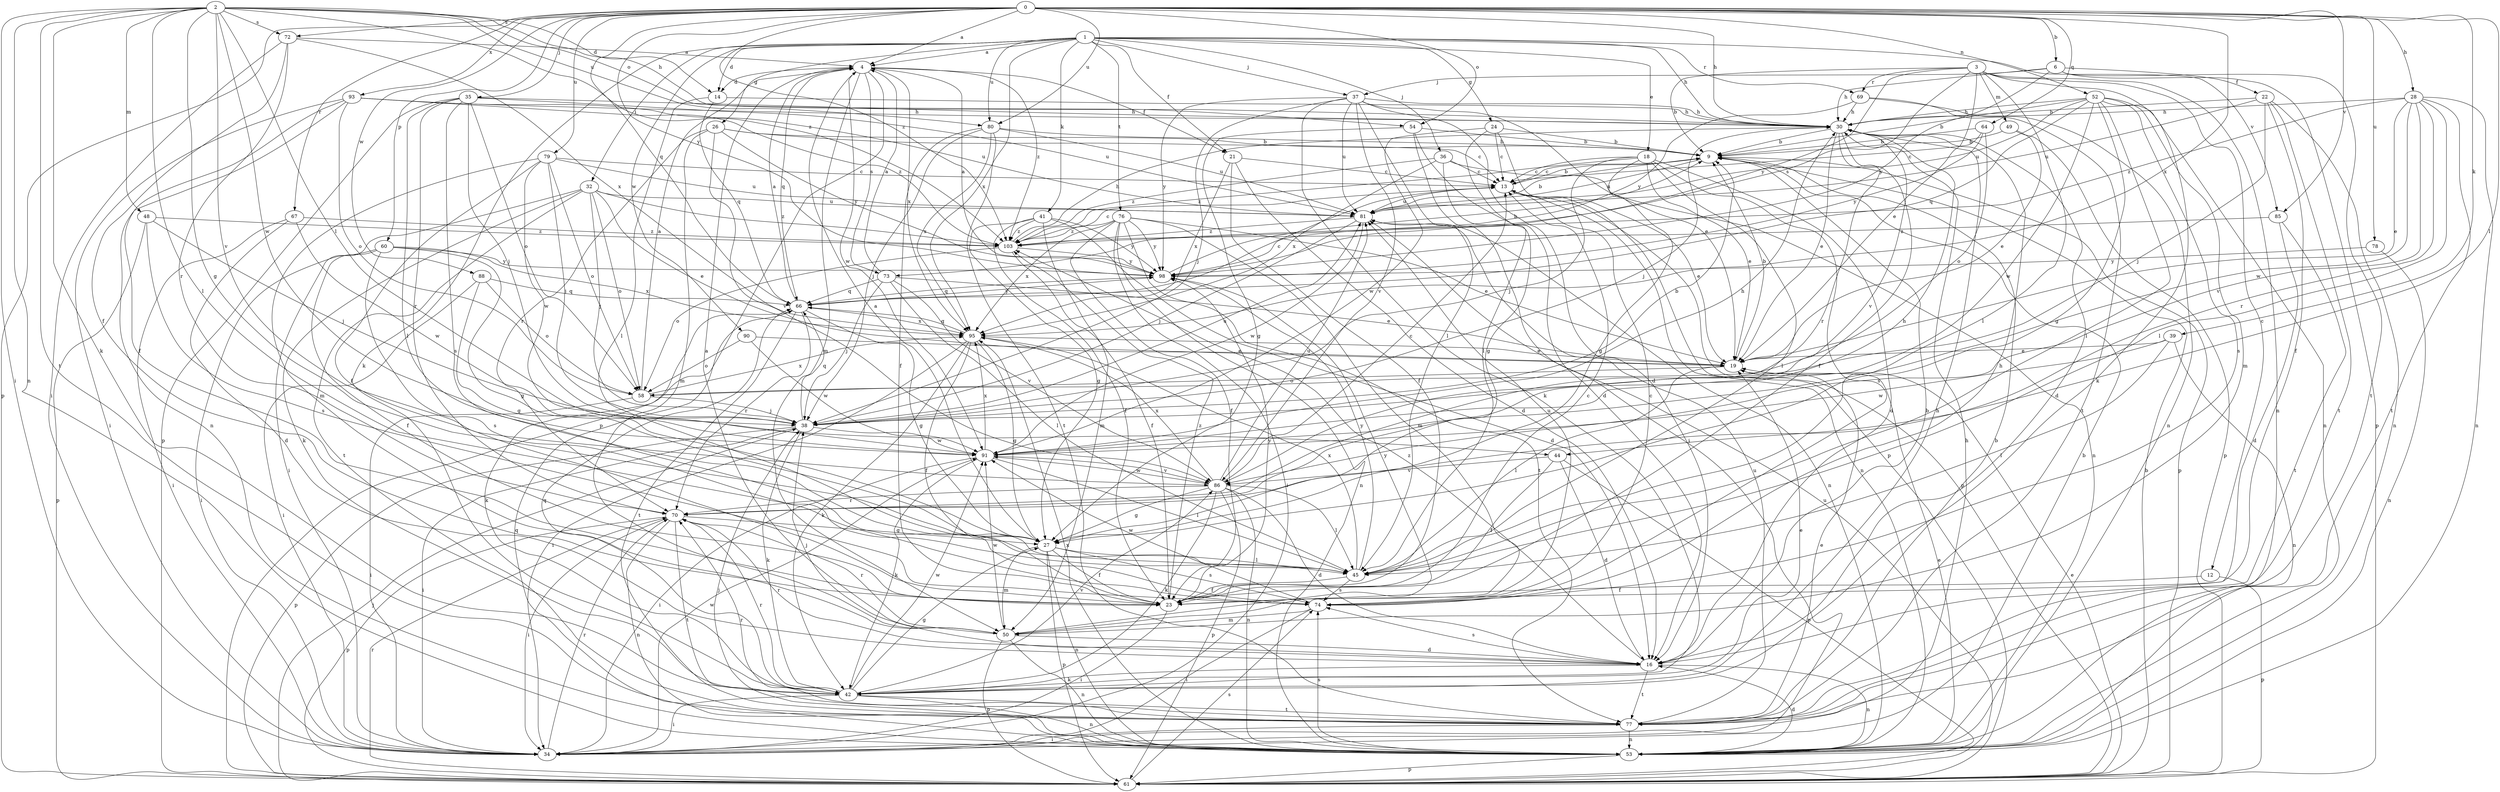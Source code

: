 strict digraph  {
0;
1;
2;
3;
4;
6;
9;
12;
13;
14;
16;
18;
19;
21;
22;
23;
24;
26;
27;
28;
30;
32;
34;
35;
36;
37;
38;
39;
41;
42;
44;
45;
48;
49;
50;
52;
53;
54;
58;
60;
61;
64;
66;
67;
69;
70;
72;
73;
74;
76;
77;
78;
79;
80;
81;
85;
86;
88;
90;
91;
93;
95;
98;
103;
0 -> 4  [label=a];
0 -> 6  [label=b];
0 -> 28  [label=h];
0 -> 30  [label=h];
0 -> 35  [label=j];
0 -> 39  [label=k];
0 -> 44  [label=l];
0 -> 52  [label=n];
0 -> 54  [label=o];
0 -> 60  [label=p];
0 -> 61  [label=p];
0 -> 64  [label=q];
0 -> 66  [label=q];
0 -> 67  [label=r];
0 -> 72  [label=s];
0 -> 78  [label=u];
0 -> 79  [label=u];
0 -> 80  [label=u];
0 -> 85  [label=v];
0 -> 88  [label=w];
0 -> 93  [label=x];
0 -> 95  [label=x];
0 -> 98  [label=y];
0 -> 103  [label=z];
1 -> 4  [label=a];
1 -> 14  [label=d];
1 -> 18  [label=e];
1 -> 21  [label=f];
1 -> 24  [label=g];
1 -> 26  [label=g];
1 -> 30  [label=h];
1 -> 32  [label=i];
1 -> 36  [label=j];
1 -> 37  [label=j];
1 -> 41  [label=k];
1 -> 42  [label=k];
1 -> 69  [label=r];
1 -> 76  [label=t];
1 -> 80  [label=u];
1 -> 85  [label=v];
1 -> 90  [label=w];
1 -> 95  [label=x];
2 -> 14  [label=d];
2 -> 27  [label=g];
2 -> 30  [label=h];
2 -> 34  [label=i];
2 -> 42  [label=k];
2 -> 44  [label=l];
2 -> 45  [label=l];
2 -> 48  [label=m];
2 -> 53  [label=n];
2 -> 54  [label=o];
2 -> 72  [label=s];
2 -> 77  [label=t];
2 -> 80  [label=u];
2 -> 86  [label=v];
2 -> 91  [label=w];
2 -> 103  [label=z];
3 -> 9  [label=b];
3 -> 12  [label=c];
3 -> 19  [label=e];
3 -> 42  [label=k];
3 -> 45  [label=l];
3 -> 49  [label=m];
3 -> 53  [label=n];
3 -> 69  [label=r];
3 -> 73  [label=s];
3 -> 98  [label=y];
4 -> 14  [label=d];
4 -> 21  [label=f];
4 -> 50  [label=m];
4 -> 61  [label=p];
4 -> 66  [label=q];
4 -> 73  [label=s];
4 -> 91  [label=w];
4 -> 95  [label=x];
4 -> 103  [label=z];
6 -> 22  [label=f];
6 -> 30  [label=h];
6 -> 37  [label=j];
6 -> 61  [label=p];
6 -> 77  [label=t];
6 -> 98  [label=y];
9 -> 13  [label=c];
9 -> 61  [label=p];
9 -> 81  [label=u];
12 -> 23  [label=f];
12 -> 61  [label=p];
13 -> 9  [label=b];
13 -> 19  [label=e];
13 -> 53  [label=n];
13 -> 61  [label=p];
13 -> 81  [label=u];
14 -> 30  [label=h];
14 -> 45  [label=l];
14 -> 66  [label=q];
16 -> 9  [label=b];
16 -> 38  [label=j];
16 -> 42  [label=k];
16 -> 53  [label=n];
16 -> 70  [label=r];
16 -> 74  [label=s];
16 -> 77  [label=t];
16 -> 103  [label=z];
18 -> 13  [label=c];
18 -> 16  [label=d];
18 -> 19  [label=e];
18 -> 27  [label=g];
18 -> 38  [label=j];
18 -> 45  [label=l];
18 -> 74  [label=s];
18 -> 103  [label=z];
19 -> 9  [label=b];
19 -> 45  [label=l];
19 -> 58  [label=o];
21 -> 13  [label=c];
21 -> 16  [label=d];
21 -> 23  [label=f];
21 -> 95  [label=x];
22 -> 23  [label=f];
22 -> 30  [label=h];
22 -> 38  [label=j];
22 -> 53  [label=n];
22 -> 77  [label=t];
22 -> 81  [label=u];
23 -> 13  [label=c];
23 -> 34  [label=i];
23 -> 98  [label=y];
23 -> 103  [label=z];
24 -> 9  [label=b];
24 -> 13  [label=c];
24 -> 45  [label=l];
24 -> 61  [label=p];
24 -> 91  [label=w];
26 -> 9  [label=b];
26 -> 13  [label=c];
26 -> 50  [label=m];
26 -> 70  [label=r];
26 -> 86  [label=v];
26 -> 98  [label=y];
27 -> 4  [label=a];
27 -> 23  [label=f];
27 -> 45  [label=l];
27 -> 50  [label=m];
27 -> 53  [label=n];
27 -> 61  [label=p];
27 -> 74  [label=s];
28 -> 19  [label=e];
28 -> 30  [label=h];
28 -> 45  [label=l];
28 -> 53  [label=n];
28 -> 70  [label=r];
28 -> 77  [label=t];
28 -> 86  [label=v];
28 -> 91  [label=w];
28 -> 103  [label=z];
30 -> 9  [label=b];
30 -> 16  [label=d];
30 -> 19  [label=e];
30 -> 23  [label=f];
30 -> 38  [label=j];
30 -> 70  [label=r];
30 -> 86  [label=v];
32 -> 19  [label=e];
32 -> 34  [label=i];
32 -> 38  [label=j];
32 -> 42  [label=k];
32 -> 58  [label=o];
32 -> 77  [label=t];
32 -> 81  [label=u];
32 -> 103  [label=z];
34 -> 9  [label=b];
34 -> 30  [label=h];
34 -> 70  [label=r];
34 -> 91  [label=w];
35 -> 30  [label=h];
35 -> 38  [label=j];
35 -> 45  [label=l];
35 -> 58  [label=o];
35 -> 61  [label=p];
35 -> 70  [label=r];
35 -> 74  [label=s];
35 -> 81  [label=u];
36 -> 13  [label=c];
36 -> 27  [label=g];
36 -> 53  [label=n];
36 -> 95  [label=x];
36 -> 103  [label=z];
37 -> 16  [label=d];
37 -> 19  [label=e];
37 -> 30  [label=h];
37 -> 38  [label=j];
37 -> 42  [label=k];
37 -> 45  [label=l];
37 -> 81  [label=u];
37 -> 86  [label=v];
37 -> 98  [label=y];
38 -> 9  [label=b];
38 -> 34  [label=i];
38 -> 42  [label=k];
38 -> 61  [label=p];
38 -> 66  [label=q];
38 -> 81  [label=u];
38 -> 91  [label=w];
39 -> 19  [label=e];
39 -> 45  [label=l];
39 -> 53  [label=n];
39 -> 91  [label=w];
41 -> 16  [label=d];
41 -> 23  [label=f];
41 -> 27  [label=g];
41 -> 50  [label=m];
41 -> 98  [label=y];
41 -> 103  [label=z];
42 -> 19  [label=e];
42 -> 27  [label=g];
42 -> 30  [label=h];
42 -> 34  [label=i];
42 -> 53  [label=n];
42 -> 66  [label=q];
42 -> 70  [label=r];
42 -> 77  [label=t];
42 -> 86  [label=v];
42 -> 91  [label=w];
44 -> 16  [label=d];
44 -> 23  [label=f];
44 -> 61  [label=p];
44 -> 86  [label=v];
45 -> 23  [label=f];
45 -> 74  [label=s];
45 -> 95  [label=x];
45 -> 98  [label=y];
48 -> 38  [label=j];
48 -> 61  [label=p];
48 -> 74  [label=s];
48 -> 103  [label=z];
49 -> 9  [label=b];
49 -> 19  [label=e];
49 -> 61  [label=p];
50 -> 4  [label=a];
50 -> 16  [label=d];
50 -> 53  [label=n];
50 -> 61  [label=p];
50 -> 70  [label=r];
50 -> 91  [label=w];
50 -> 98  [label=y];
52 -> 9  [label=b];
52 -> 27  [label=g];
52 -> 30  [label=h];
52 -> 45  [label=l];
52 -> 50  [label=m];
52 -> 53  [label=n];
52 -> 66  [label=q];
52 -> 74  [label=s];
52 -> 81  [label=u];
52 -> 91  [label=w];
53 -> 16  [label=d];
53 -> 19  [label=e];
53 -> 38  [label=j];
53 -> 61  [label=p];
53 -> 66  [label=q];
53 -> 74  [label=s];
53 -> 95  [label=x];
54 -> 9  [label=b];
54 -> 16  [label=d];
54 -> 27  [label=g];
54 -> 34  [label=i];
58 -> 4  [label=a];
58 -> 34  [label=i];
58 -> 38  [label=j];
58 -> 95  [label=x];
60 -> 23  [label=f];
60 -> 27  [label=g];
60 -> 34  [label=i];
60 -> 74  [label=s];
60 -> 95  [label=x];
60 -> 98  [label=y];
61 -> 9  [label=b];
61 -> 19  [label=e];
61 -> 38  [label=j];
61 -> 70  [label=r];
61 -> 74  [label=s];
61 -> 81  [label=u];
64 -> 9  [label=b];
64 -> 13  [label=c];
64 -> 58  [label=o];
64 -> 98  [label=y];
66 -> 4  [label=a];
66 -> 13  [label=c];
66 -> 27  [label=g];
66 -> 42  [label=k];
66 -> 70  [label=r];
66 -> 77  [label=t];
66 -> 95  [label=x];
66 -> 98  [label=y];
67 -> 16  [label=d];
67 -> 34  [label=i];
67 -> 91  [label=w];
67 -> 103  [label=z];
69 -> 30  [label=h];
69 -> 53  [label=n];
69 -> 77  [label=t];
69 -> 98  [label=y];
70 -> 27  [label=g];
70 -> 30  [label=h];
70 -> 34  [label=i];
70 -> 53  [label=n];
70 -> 61  [label=p];
70 -> 77  [label=t];
72 -> 4  [label=a];
72 -> 23  [label=f];
72 -> 34  [label=i];
72 -> 70  [label=r];
72 -> 95  [label=x];
73 -> 4  [label=a];
73 -> 19  [label=e];
73 -> 38  [label=j];
73 -> 45  [label=l];
73 -> 66  [label=q];
73 -> 86  [label=v];
74 -> 13  [label=c];
74 -> 30  [label=h];
74 -> 34  [label=i];
74 -> 50  [label=m];
74 -> 81  [label=u];
74 -> 91  [label=w];
76 -> 19  [label=e];
76 -> 23  [label=f];
76 -> 34  [label=i];
76 -> 50  [label=m];
76 -> 53  [label=n];
76 -> 77  [label=t];
76 -> 95  [label=x];
76 -> 98  [label=y];
76 -> 103  [label=z];
77 -> 9  [label=b];
77 -> 19  [label=e];
77 -> 34  [label=i];
77 -> 53  [label=n];
77 -> 70  [label=r];
77 -> 81  [label=u];
78 -> 53  [label=n];
78 -> 98  [label=y];
79 -> 13  [label=c];
79 -> 23  [label=f];
79 -> 38  [label=j];
79 -> 50  [label=m];
79 -> 58  [label=o];
79 -> 81  [label=u];
79 -> 91  [label=w];
80 -> 9  [label=b];
80 -> 23  [label=f];
80 -> 38  [label=j];
80 -> 77  [label=t];
80 -> 81  [label=u];
80 -> 95  [label=x];
81 -> 9  [label=b];
81 -> 38  [label=j];
81 -> 53  [label=n];
81 -> 91  [label=w];
81 -> 103  [label=z];
85 -> 16  [label=d];
85 -> 77  [label=t];
85 -> 103  [label=z];
86 -> 13  [label=c];
86 -> 16  [label=d];
86 -> 27  [label=g];
86 -> 42  [label=k];
86 -> 45  [label=l];
86 -> 53  [label=n];
86 -> 61  [label=p];
86 -> 70  [label=r];
86 -> 81  [label=u];
86 -> 91  [label=w];
86 -> 95  [label=x];
88 -> 27  [label=g];
88 -> 34  [label=i];
88 -> 58  [label=o];
88 -> 66  [label=q];
90 -> 19  [label=e];
90 -> 58  [label=o];
90 -> 91  [label=w];
91 -> 30  [label=h];
91 -> 34  [label=i];
91 -> 42  [label=k];
91 -> 45  [label=l];
91 -> 86  [label=v];
91 -> 95  [label=x];
93 -> 23  [label=f];
93 -> 30  [label=h];
93 -> 34  [label=i];
93 -> 53  [label=n];
93 -> 58  [label=o];
93 -> 81  [label=u];
93 -> 103  [label=z];
95 -> 19  [label=e];
95 -> 23  [label=f];
95 -> 27  [label=g];
95 -> 34  [label=i];
95 -> 42  [label=k];
95 -> 66  [label=q];
98 -> 4  [label=a];
98 -> 9  [label=b];
98 -> 66  [label=q];
103 -> 13  [label=c];
103 -> 23  [label=f];
103 -> 30  [label=h];
103 -> 58  [label=o];
103 -> 98  [label=y];
}
